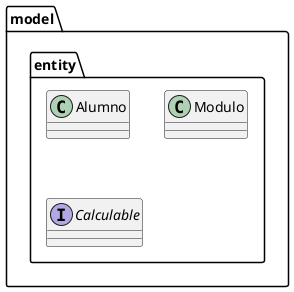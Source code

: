 @startuml ClasesEntity
package model.entity{

    class Alumno{

    }

    class Modulo{

    }

    interface Calculable{
        
    }
}
@enduml